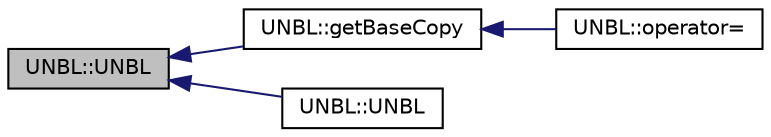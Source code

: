 digraph "UNBL::UNBL"
{
  edge [fontname="Helvetica",fontsize="10",labelfontname="Helvetica",labelfontsize="10"];
  node [fontname="Helvetica",fontsize="10",shape=record];
  rankdir="LR";
  Node1 [label="UNBL::UNBL",height=0.2,width=0.4,color="black", fillcolor="grey75", style="filled", fontcolor="black"];
  Node1 -> Node2 [dir="back",color="midnightblue",fontsize="10",style="solid",fontname="Helvetica"];
  Node2 [label="UNBL::getBaseCopy",height=0.2,width=0.4,color="black", fillcolor="white", style="filled",URL="$class_u_n_b_l.html#a5dfe7f9e5fbb66abff9a73e40e803887",tooltip="getBaseCopy function, make deep copy of the object/pointer and Return a new std::shared_ptr<BANK> typ..."];
  Node2 -> Node3 [dir="back",color="midnightblue",fontsize="10",style="solid",fontname="Helvetica"];
  Node3 [label="UNBL::operator=",height=0.2,width=0.4,color="black", fillcolor="white", style="filled",URL="$class_u_n_b_l.html#a32ab1105494f18bdb33e651e9bbfcd02"];
  Node1 -> Node4 [dir="back",color="midnightblue",fontsize="10",style="solid",fontname="Helvetica"];
  Node4 [label="UNBL::UNBL",height=0.2,width=0.4,color="black", fillcolor="white", style="filled",URL="$class_u_n_b_l.html#abbd578fbd58cf6f2143f17b3011f6c21"];
}
